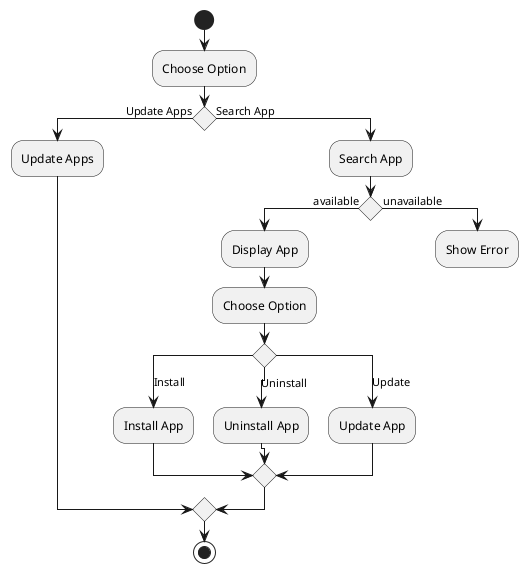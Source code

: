 @startuml

start

:Choose Option;
if () is (Update Apps) then
  :Update Apps;
else (Search App)
    :Search App;

    if () then (available)
        :Display App;
        :Choose Option;
        switch ()
        case (Install)
        :Install App;
        case (Uninstall)
        :Uninstall App;
        case (Update)
        :Update App;
        endswitch
    else (unavailable)
        :Show Error;
        detach
    endif
endif

stop

@enduml